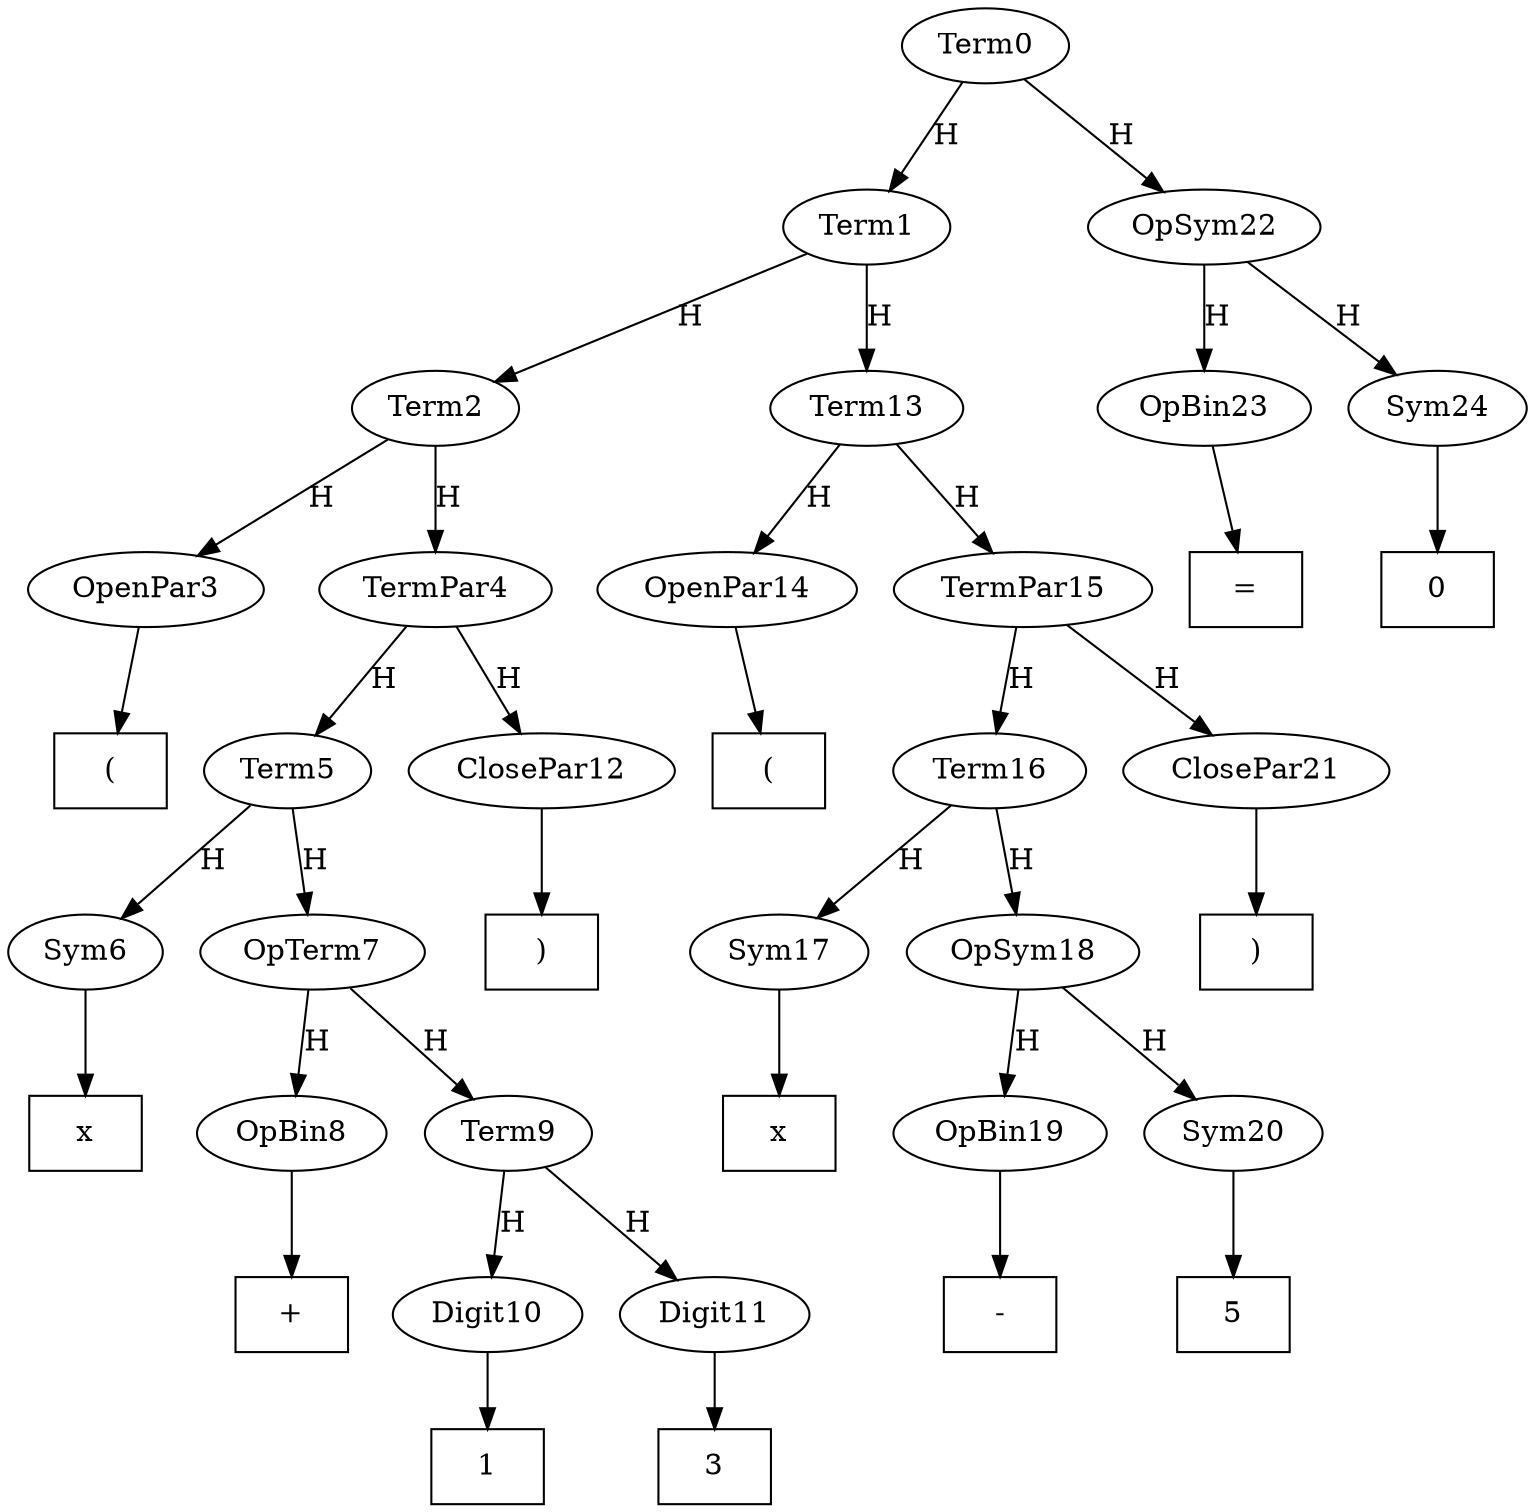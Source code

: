 digraph mathExp{
Term0 -> Term1 [label=H]
Term1 -> Term2 [label=H]
Term2 -> OpenPar3 [label=H]
TL3 [shape=box,label="("]
OpenPar3 -> TL3
Term2 -> TermPar4 [label=H]
TermPar4 -> Term5 [label=H]
Term5 -> Sym6 [label=H]
Tx6 [shape=box,label="x"]
Sym6 -> Tx6
Term5 -> OpTerm7 [label=H]
OpTerm7 -> OpBin8 [label=H]
Tp8 [shape=box,label="+"]
OpBin8 -> Tp8
OpTerm7 -> Term9 [label=H]
Term9 -> Digit10 [label=H]
T110 [shape=box,label="1"]
Digit10 -> T110
Term9 -> Digit11 [label=H]
T311 [shape=box,label="3"]
Digit11 -> T311
TermPar4 -> ClosePar12 [label=H]
TR12 [shape=box,label=")"]
ClosePar12 -> TR12
Term1 -> Term13 [label=H]
Term13 -> OpenPar14 [label=H]
TL14 [shape=box,label="("]
OpenPar14 -> TL14
Term13 -> TermPar15 [label=H]
TermPar15 -> Term16 [label=H]
Term16 -> Sym17 [label=H]
Tx17 [shape=box,label="x"]
Sym17 -> Tx17
Term16 -> OpSym18 [label=H]
OpSym18 -> OpBin19 [label=H]
Tm19 [shape=box,label="-"]
OpBin19 -> Tm19
OpSym18 -> Sym20 [label=H]
T520 [shape=box,label="5"]
Sym20 -> T520
TermPar15 -> ClosePar21 [label=H]
TR21 [shape=box,label=")"]
ClosePar21 -> TR21
Term0 -> OpSym22 [label=H]
OpSym22 -> OpBin23 [label=H]
Te23 [shape=box,label="="]
OpBin23 -> Te23
OpSym22 -> Sym24 [label=H]
T024 [shape=box,label="0"]
Sym24 -> T024
}

